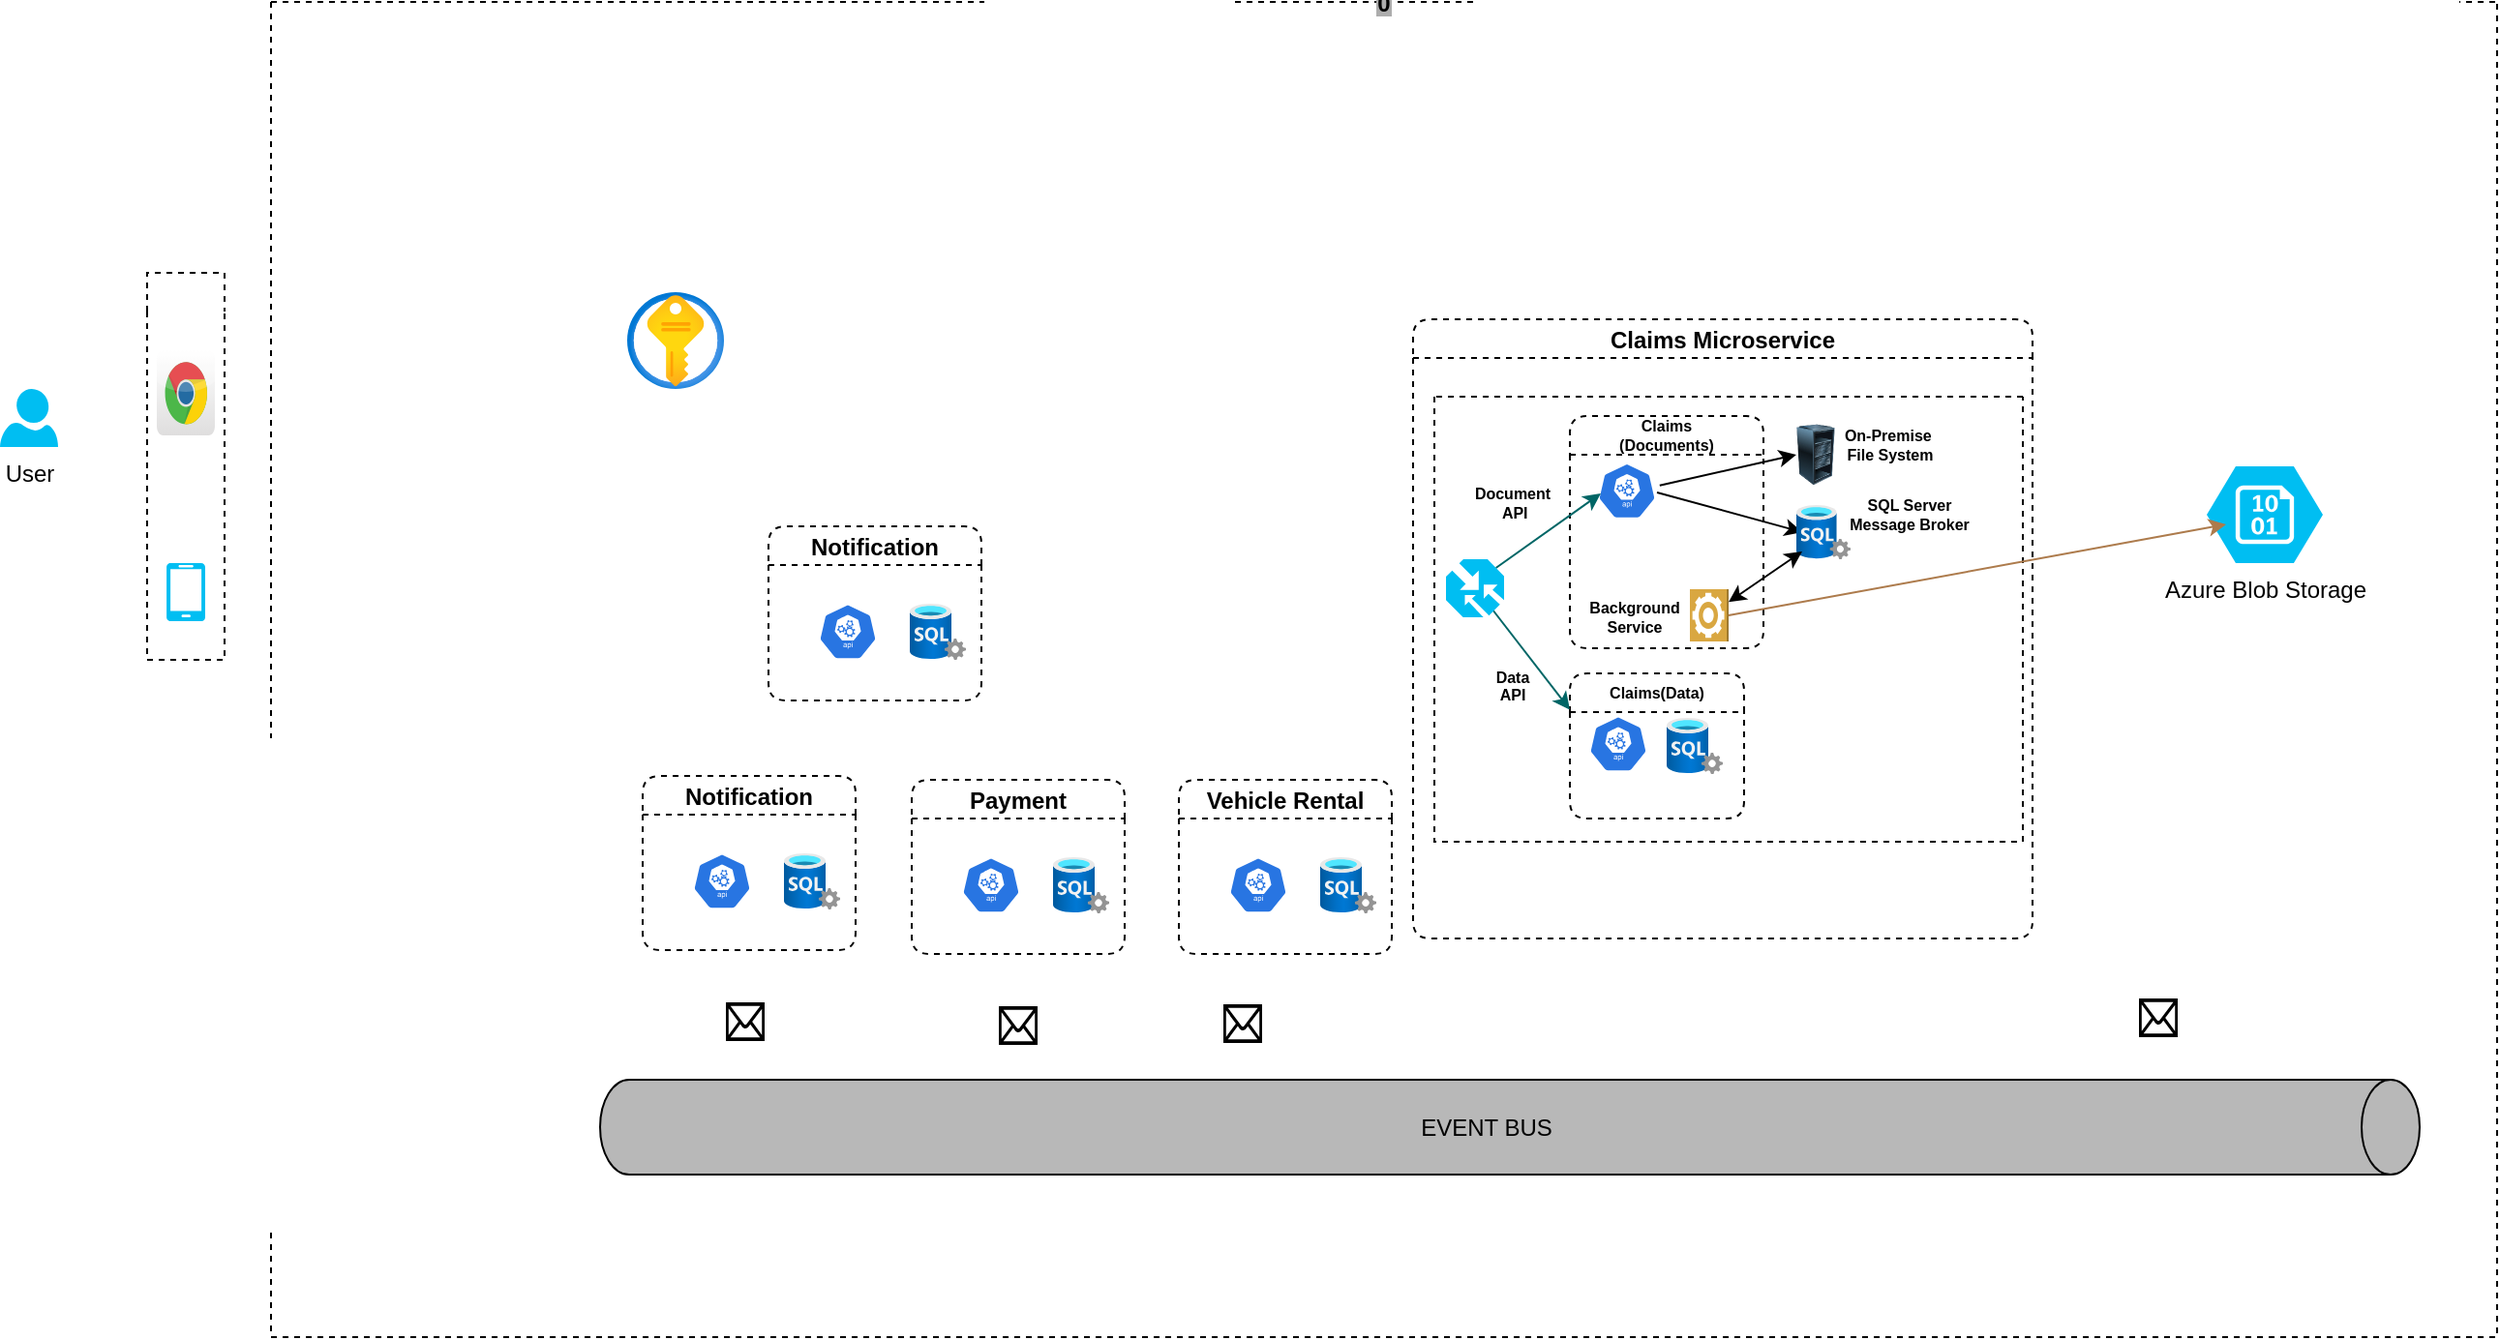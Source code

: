 <mxfile version="16.4.3" type="github">
  <diagram id="Nd7Q3TVraV60mRgbKxLl" name="Page-1">
    <mxGraphModel dx="1248" dy="677" grid="1" gridSize="10" guides="1" tooltips="1" connect="1" arrows="1" fold="1" page="1" pageScale="1" pageWidth="827" pageHeight="1169" math="0" shadow="0">
      <root>
        <mxCell id="0" />
        <mxCell id="1" parent="0" />
        <mxCell id="CmC81eJXV_4zMr-YZ4sl-3" value="" style="swimlane;startSize=20;swimlaneLine=0;fillColor=none;dashed=1;collapsible=0;" parent="1" vertex="1">
          <mxGeometry x="86" y="160" width="40" height="200" as="geometry">
            <mxRectangle x="50" y="160" width="50" height="40" as="alternateBounds" />
          </mxGeometry>
        </mxCell>
        <mxCell id="CmC81eJXV_4zMr-YZ4sl-6" value="" style="dashed=0;outlineConnect=0;html=1;align=center;labelPosition=center;verticalLabelPosition=bottom;verticalAlign=top;shape=mxgraph.webicons.chrome;gradientColor=#DFDEDE" parent="CmC81eJXV_4zMr-YZ4sl-3" vertex="1">
          <mxGeometry x="5" y="40" width="30" height="44" as="geometry" />
        </mxCell>
        <mxCell id="CmC81eJXV_4zMr-YZ4sl-7" value="" style="verticalLabelPosition=bottom;html=1;verticalAlign=top;align=center;strokeColor=none;fillColor=#00BEF2;shape=mxgraph.azure.mobile;pointerEvents=1;" parent="CmC81eJXV_4zMr-YZ4sl-3" vertex="1">
          <mxGeometry x="10" y="150" width="20" height="30" as="geometry" />
        </mxCell>
        <mxCell id="CmC81eJXV_4zMr-YZ4sl-4" value="User" style="verticalLabelPosition=bottom;html=1;verticalAlign=top;align=center;strokeColor=none;fillColor=#00BEF2;shape=mxgraph.azure.user;" parent="1" vertex="1">
          <mxGeometry x="10" y="220" width="30" height="30" as="geometry" />
        </mxCell>
        <mxCell id="1T_O8FafnoM-xf-Qj9W--26" value="0" style="swimlane;startSize=0;labelBackgroundColor=#ADADAD;fillColor=#969696;dashed=1;collapsible=0;" parent="1" vertex="1">
          <mxGeometry x="150" y="20" width="1150" height="690" as="geometry" />
        </mxCell>
        <mxCell id="UE3_2l7wGbZXTyPERCW3-47" value="" style="aspect=fixed;html=1;points=[];align=center;image;fontSize=12;image=img/lib/azure2/security/Key_Vaults.svg;" vertex="1" parent="1T_O8FafnoM-xf-Qj9W--26">
          <mxGeometry x="184" y="150" width="50" height="50" as="geometry" />
        </mxCell>
        <mxCell id="UE3_2l7wGbZXTyPERCW3-67" value="" style="sketch=0;pointerEvents=1;shadow=0;dashed=0;html=1;strokeColor=none;fillColor=#DF8C42;labelPosition=center;verticalLabelPosition=bottom;verticalAlign=top;align=center;outlineConnect=0;shape=mxgraph.veeam2.azure_blob;" vertex="1" parent="1T_O8FafnoM-xf-Qj9W--26">
          <mxGeometry x="550" y="320" width="34" as="geometry" />
        </mxCell>
        <mxCell id="1T_O8FafnoM-xf-Qj9W--22" value="EVENT BUS" style="shape=cylinder3;whiteSpace=wrap;boundedLbl=1;backgroundOutline=1;size=15;fillColor=#B8B8B8;align=center;direction=south;labelPosition=center;verticalLabelPosition=middle;verticalAlign=middle;labelBackgroundColor=none;labelBorderColor=none;html=1;" parent="1T_O8FafnoM-xf-Qj9W--26" vertex="1">
          <mxGeometry x="170" y="557" width="940" height="49" as="geometry" />
        </mxCell>
        <mxCell id="UE3_2l7wGbZXTyPERCW3-95" value="Notification" style="swimlane;startSize=20;glass=0;swimlaneLine=1;dashed=1;strokeWidth=1;swimlaneFillColor=none;rounded=1;shadow=0;sketch=0;swimlaneHead=1;horizontal=1;noLabel=0;collapsible=0;" vertex="1" parent="1T_O8FafnoM-xf-Qj9W--26">
          <mxGeometry x="192" y="400" width="110" height="90" as="geometry">
            <mxRectangle x="140" y="55" width="50" height="40" as="alternateBounds" />
          </mxGeometry>
        </mxCell>
        <mxCell id="UE3_2l7wGbZXTyPERCW3-96" value="" style="sketch=0;html=1;dashed=0;whitespace=wrap;fillColor=#2875E2;strokeColor=#ffffff;points=[[0.005,0.63,0],[0.1,0.2,0],[0.9,0.2,0],[0.5,0,0],[0.995,0.63,0],[0.72,0.99,0],[0.5,1,0],[0.28,0.99,0]];shape=mxgraph.kubernetes.icon;prIcon=api" vertex="1" parent="UE3_2l7wGbZXTyPERCW3-95">
          <mxGeometry x="16" y="40" width="50" height="29" as="geometry" />
        </mxCell>
        <mxCell id="UE3_2l7wGbZXTyPERCW3-97" value="" style="aspect=fixed;html=1;points=[];align=center;image;fontSize=12;image=img/lib/azure2/databases/SQL_Server.svg;" vertex="1" parent="UE3_2l7wGbZXTyPERCW3-95">
          <mxGeometry x="73" y="40" width="29" height="29" as="geometry" />
        </mxCell>
        <mxCell id="UE3_2l7wGbZXTyPERCW3-126" value="Azure Blob Storage&lt;br&gt;" style="verticalLabelPosition=bottom;html=1;verticalAlign=top;align=center;strokeColor=none;fillColor=#00BEF2;shape=mxgraph.azure.storage_blob;fontFamily=Helvetica;" vertex="1" parent="1T_O8FafnoM-xf-Qj9W--26">
          <mxGeometry x="1000" y="240" width="60" height="50" as="geometry" />
        </mxCell>
        <mxCell id="UE3_2l7wGbZXTyPERCW3-193" value="Claims Microservice" style="swimlane;startSize=20;glass=0;swimlaneLine=1;dashed=1;strokeWidth=1;swimlaneFillColor=none;rounded=1;shadow=0;sketch=0;swimlaneHead=1;horizontal=1;noLabel=0;collapsible=0;" vertex="1" parent="1T_O8FafnoM-xf-Qj9W--26">
          <mxGeometry x="590" y="164" width="320" height="320" as="geometry">
            <mxRectangle x="140" y="55" width="50" height="40" as="alternateBounds" />
          </mxGeometry>
        </mxCell>
        <mxCell id="UE3_2l7wGbZXTyPERCW3-144" value="" style="swimlane;startSize=0;fontFamily=Helvetica;fontSize=8;html=1;backgroundOutline=0;dashed=1;noLabel=1;rounded=1;swimlaneLine=1;shadow=0;collapsible=0;" vertex="1" parent="UE3_2l7wGbZXTyPERCW3-193">
          <mxGeometry x="11" y="40" width="304" height="230" as="geometry">
            <mxRectangle x="592" y="130" width="50" height="40" as="alternateBounds" />
          </mxGeometry>
        </mxCell>
        <mxCell id="UE3_2l7wGbZXTyPERCW3-120" value="Claims &#xa;(Documents)" style="swimlane;startSize=20;glass=0;swimlaneLine=1;dashed=1;strokeWidth=1;swimlaneFillColor=none;rounded=1;shadow=0;sketch=0;swimlaneHead=1;horizontal=1;noLabel=0;collapsible=0;fontStyle=1;fontSize=8;" vertex="1" parent="UE3_2l7wGbZXTyPERCW3-144">
          <mxGeometry x="70" y="10" width="100" height="120" as="geometry">
            <mxRectangle x="140" y="55" width="50" height="40" as="alternateBounds" />
          </mxGeometry>
        </mxCell>
        <mxCell id="UE3_2l7wGbZXTyPERCW3-121" value="" style="sketch=0;html=1;dashed=0;whitespace=wrap;fillColor=#2875E2;strokeColor=#ffffff;points=[[0.005,0.63,0],[0.1,0.2,0],[0.9,0.2,0],[0.5,0,0],[0.995,0.63,0],[0.72,0.99,0],[0.5,1,0],[0.28,0.99,0]];shape=mxgraph.kubernetes.icon;prIcon=api" vertex="1" parent="UE3_2l7wGbZXTyPERCW3-120">
          <mxGeometry x="12" y="24.25" width="35" height="29" as="geometry" />
        </mxCell>
        <mxCell id="UE3_2l7wGbZXTyPERCW3-130" value="Background&lt;br&gt;Service" style="text;html=1;align=center;verticalAlign=middle;resizable=0;points=[];autosize=1;strokeColor=none;fillColor=none;fontFamily=Helvetica;fontSize=8;fontStyle=1" vertex="1" parent="UE3_2l7wGbZXTyPERCW3-120">
          <mxGeometry x="3" y="88.5" width="60" height="30" as="geometry" />
        </mxCell>
        <mxCell id="UE3_2l7wGbZXTyPERCW3-142" value="" style="outlineConnect=0;dashed=0;verticalLabelPosition=bottom;verticalAlign=top;align=center;html=1;shape=mxgraph.aws3.worker;fillColor=#D9A741;gradientColor=none;fontFamily=Helvetica;direction=north;" vertex="1" parent="UE3_2l7wGbZXTyPERCW3-120">
          <mxGeometry x="62" y="89.5" width="20" height="27" as="geometry" />
        </mxCell>
        <mxCell id="UE3_2l7wGbZXTyPERCW3-165" value="" style="endArrow=classic;html=1;rounded=0;fontFamily=Helvetica;fontSize=8;entryX=0.107;entryY=0.5;entryDx=0;entryDy=0;entryPerimeter=0;" edge="1" parent="UE3_2l7wGbZXTyPERCW3-120" target="UE3_2l7wGbZXTyPERCW3-169">
          <mxGeometry width="50" height="50" relative="1" as="geometry">
            <mxPoint x="45" y="39.5" as="sourcePoint" />
            <mxPoint x="110" y="60" as="targetPoint" />
          </mxGeometry>
        </mxCell>
        <mxCell id="UE3_2l7wGbZXTyPERCW3-176" value="" style="endArrow=classic;html=1;rounded=0;fontFamily=Helvetica;fontSize=8;exitX=0.86;exitY=0.15;exitDx=0;exitDy=0;exitPerimeter=0;fillColor=#dae8fc;strokeColor=#006666;" edge="1" parent="UE3_2l7wGbZXTyPERCW3-120" source="UE3_2l7wGbZXTyPERCW3-188">
          <mxGeometry width="50" height="50" relative="1" as="geometry">
            <mxPoint x="-30" y="80" as="sourcePoint" />
            <mxPoint x="16" y="40" as="targetPoint" />
          </mxGeometry>
        </mxCell>
        <mxCell id="UE3_2l7wGbZXTyPERCW3-90" value="Claims(Data)" style="swimlane;startSize=20;glass=0;swimlaneLine=1;dashed=1;strokeWidth=1;swimlaneFillColor=none;rounded=1;shadow=0;sketch=0;swimlaneHead=1;horizontal=1;noLabel=0;collapsible=0;fontStyle=1;fontSize=8;" vertex="1" parent="UE3_2l7wGbZXTyPERCW3-144">
          <mxGeometry x="70" y="143" width="90" height="75" as="geometry">
            <mxRectangle x="140" y="55" width="50" height="40" as="alternateBounds" />
          </mxGeometry>
        </mxCell>
        <mxCell id="UE3_2l7wGbZXTyPERCW3-91" value="" style="sketch=0;html=1;dashed=0;whitespace=wrap;fillColor=#2875E2;strokeColor=#ffffff;points=[[0.005,0.63,0],[0.1,0.2,0],[0.9,0.2,0],[0.5,0,0],[0.995,0.63,0],[0.72,0.99,0],[0.5,1,0],[0.28,0.99,0]];shape=mxgraph.kubernetes.icon;prIcon=api" vertex="1" parent="UE3_2l7wGbZXTyPERCW3-90">
          <mxGeometry y="22" width="50" height="29" as="geometry" />
        </mxCell>
        <mxCell id="UE3_2l7wGbZXTyPERCW3-122" value="" style="aspect=fixed;html=1;points=[];align=center;image;fontSize=12;image=img/lib/azure2/databases/SQL_Server.svg;" vertex="1" parent="UE3_2l7wGbZXTyPERCW3-90">
          <mxGeometry x="50" y="23" width="29" height="29" as="geometry" />
        </mxCell>
        <mxCell id="UE3_2l7wGbZXTyPERCW3-152" value="" style="image;html=1;image=img/lib/clip_art/computers/Server_Rack_Partial_128x128.png;dashed=1;fontFamily=Helvetica;fontSize=8;" vertex="1" parent="UE3_2l7wGbZXTyPERCW3-144">
          <mxGeometry x="187" y="10" width="20" height="40" as="geometry" />
        </mxCell>
        <mxCell id="UE3_2l7wGbZXTyPERCW3-164" value="" style="endArrow=classic;html=1;rounded=0;fontFamily=Helvetica;fontSize=8;exitX=0.983;exitY=0.4;exitDx=0;exitDy=0;exitPerimeter=0;entryX=0;entryY=0.5;entryDx=0;entryDy=0;" edge="1" parent="UE3_2l7wGbZXTyPERCW3-144" source="UE3_2l7wGbZXTyPERCW3-121" target="UE3_2l7wGbZXTyPERCW3-152">
          <mxGeometry width="50" height="50" relative="1" as="geometry">
            <mxPoint x="130" y="79.5" as="sourcePoint" />
            <mxPoint x="180" y="29.5" as="targetPoint" />
          </mxGeometry>
        </mxCell>
        <mxCell id="UE3_2l7wGbZXTyPERCW3-141" value="On-Premise&amp;nbsp;&lt;br&gt;File System" style="text;html=1;align=center;verticalAlign=middle;resizable=0;points=[];autosize=1;strokeColor=none;fillColor=none;fontFamily=Helvetica;fontSize=8;fontStyle=1" vertex="1" parent="UE3_2l7wGbZXTyPERCW3-144">
          <mxGeometry x="205" y="10" width="60" height="30" as="geometry" />
        </mxCell>
        <mxCell id="UE3_2l7wGbZXTyPERCW3-169" value="" style="aspect=fixed;html=1;points=[];align=center;image;fontSize=12;image=img/lib/azure2/databases/SQL_Server.svg;dashed=1;fontFamily=Helvetica;" vertex="1" parent="UE3_2l7wGbZXTyPERCW3-144">
          <mxGeometry x="187" y="56" width="28" height="28" as="geometry" />
        </mxCell>
        <mxCell id="UE3_2l7wGbZXTyPERCW3-171" value="SQL Server &lt;br&gt;Message Broker" style="text;html=1;align=center;verticalAlign=middle;resizable=0;points=[];autosize=1;strokeColor=none;fillColor=none;fontFamily=Helvetica;fontSize=8;fontStyle=1" vertex="1" parent="UE3_2l7wGbZXTyPERCW3-144">
          <mxGeometry x="205" y="46" width="80" height="30" as="geometry" />
        </mxCell>
        <mxCell id="UE3_2l7wGbZXTyPERCW3-172" value="" style="endArrow=classic;startArrow=classic;html=1;rounded=0;fontFamily=Helvetica;fontSize=8;" edge="1" parent="UE3_2l7wGbZXTyPERCW3-144" source="UE3_2l7wGbZXTyPERCW3-142">
          <mxGeometry width="50" height="50" relative="1" as="geometry">
            <mxPoint x="140" y="130" as="sourcePoint" />
            <mxPoint x="190" y="80" as="targetPoint" />
          </mxGeometry>
        </mxCell>
        <mxCell id="UE3_2l7wGbZXTyPERCW3-183" value="" style="endArrow=classic;html=1;rounded=0;fontFamily=Helvetica;fontSize=8;entryX=0;entryY=0.25;entryDx=0;entryDy=0;strokeColor=#006666;" edge="1" parent="UE3_2l7wGbZXTyPERCW3-144" target="UE3_2l7wGbZXTyPERCW3-90">
          <mxGeometry width="50" height="50" relative="1" as="geometry">
            <mxPoint x="30" y="110" as="sourcePoint" />
            <mxPoint x="130" y="90" as="targetPoint" />
            <Array as="points" />
          </mxGeometry>
        </mxCell>
        <mxCell id="UE3_2l7wGbZXTyPERCW3-184" value="Document&lt;br&gt;&amp;nbsp;API" style="text;html=1;align=center;verticalAlign=middle;resizable=0;points=[];autosize=1;strokeColor=none;fillColor=none;fontFamily=Helvetica;fontSize=8;fontStyle=1" vertex="1" parent="UE3_2l7wGbZXTyPERCW3-144">
          <mxGeometry x="15" y="40" width="50" height="30" as="geometry" />
        </mxCell>
        <mxCell id="UE3_2l7wGbZXTyPERCW3-185" value="&lt;br&gt;Data&lt;br&gt;API&lt;br&gt;" style="text;html=1;align=center;verticalAlign=middle;resizable=0;points=[];autosize=1;strokeColor=none;fillColor=none;fontFamily=Helvetica;fontSize=8;fontStyle=1" vertex="1" parent="UE3_2l7wGbZXTyPERCW3-144">
          <mxGeometry x="25" y="125" width="30" height="40" as="geometry" />
        </mxCell>
        <mxCell id="UE3_2l7wGbZXTyPERCW3-188" value="" style="verticalLabelPosition=bottom;html=1;verticalAlign=top;align=center;strokeColor=none;fillColor=#00BEF2;shape=mxgraph.azure.traffic_manager;pointerEvents=1;dashed=1;fontFamily=Helvetica;fontSize=8;" vertex="1" parent="UE3_2l7wGbZXTyPERCW3-144">
          <mxGeometry x="6" y="84" width="30" height="30" as="geometry" />
        </mxCell>
        <mxCell id="UE3_2l7wGbZXTyPERCW3-215" value="" style="endArrow=classic;html=1;rounded=0;fontFamily=Helvetica;fontSize=8;strokeColor=#AD7B4C;exitX=0.5;exitY=1;exitDx=0;exitDy=0;exitPerimeter=0;" edge="1" parent="1T_O8FafnoM-xf-Qj9W--26" source="UE3_2l7wGbZXTyPERCW3-142">
          <mxGeometry width="50" height="50" relative="1" as="geometry">
            <mxPoint x="960" y="320" as="sourcePoint" />
            <mxPoint x="1010" y="270" as="targetPoint" />
          </mxGeometry>
        </mxCell>
        <mxCell id="UE3_2l7wGbZXTyPERCW3-49" value="" style="sketch=0;pointerEvents=1;shadow=0;dashed=0;html=1;strokeColor=none;fillColor=#DF8C42;labelPosition=center;verticalLabelPosition=bottom;verticalAlign=top;align=center;outlineConnect=0;shape=mxgraph.veeam2.azure_blob;" vertex="1" parent="1">
          <mxGeometry x="730" y="360" width="34" as="geometry" />
        </mxCell>
        <mxCell id="UE3_2l7wGbZXTyPERCW3-217" value="Payment" style="swimlane;startSize=20;glass=0;swimlaneLine=1;dashed=1;strokeWidth=1;swimlaneFillColor=none;rounded=1;shadow=0;sketch=0;swimlaneHead=1;horizontal=1;noLabel=0;collapsible=0;" vertex="1" parent="1">
          <mxGeometry x="481" y="422" width="110" height="90" as="geometry">
            <mxRectangle x="140" y="55" width="50" height="40" as="alternateBounds" />
          </mxGeometry>
        </mxCell>
        <mxCell id="UE3_2l7wGbZXTyPERCW3-218" value="" style="sketch=0;html=1;dashed=0;whitespace=wrap;fillColor=#2875E2;strokeColor=#ffffff;points=[[0.005,0.63,0],[0.1,0.2,0],[0.9,0.2,0],[0.5,0,0],[0.995,0.63,0],[0.72,0.99,0],[0.5,1,0],[0.28,0.99,0]];shape=mxgraph.kubernetes.icon;prIcon=api" vertex="1" parent="UE3_2l7wGbZXTyPERCW3-217">
          <mxGeometry x="16" y="40" width="50" height="29" as="geometry" />
        </mxCell>
        <mxCell id="UE3_2l7wGbZXTyPERCW3-219" value="" style="aspect=fixed;html=1;points=[];align=center;image;fontSize=12;image=img/lib/azure2/databases/SQL_Server.svg;" vertex="1" parent="UE3_2l7wGbZXTyPERCW3-217">
          <mxGeometry x="73" y="40" width="29" height="29" as="geometry" />
        </mxCell>
        <mxCell id="UE3_2l7wGbZXTyPERCW3-221" value="Vehicle Rental" style="swimlane;startSize=20;glass=0;swimlaneLine=1;dashed=1;strokeWidth=1;swimlaneFillColor=none;rounded=1;shadow=0;sketch=0;swimlaneHead=1;horizontal=1;noLabel=0;collapsible=0;" vertex="1" parent="1">
          <mxGeometry x="619" y="422" width="110" height="90" as="geometry">
            <mxRectangle x="140" y="55" width="50" height="40" as="alternateBounds" />
          </mxGeometry>
        </mxCell>
        <mxCell id="UE3_2l7wGbZXTyPERCW3-222" value="" style="sketch=0;html=1;dashed=0;whitespace=wrap;fillColor=#2875E2;strokeColor=#ffffff;points=[[0.005,0.63,0],[0.1,0.2,0],[0.9,0.2,0],[0.5,0,0],[0.995,0.63,0],[0.72,0.99,0],[0.5,1,0],[0.28,0.99,0]];shape=mxgraph.kubernetes.icon;prIcon=api" vertex="1" parent="UE3_2l7wGbZXTyPERCW3-221">
          <mxGeometry x="16" y="40" width="50" height="29" as="geometry" />
        </mxCell>
        <mxCell id="UE3_2l7wGbZXTyPERCW3-223" value="" style="aspect=fixed;html=1;points=[];align=center;image;fontSize=12;image=img/lib/azure2/databases/SQL_Server.svg;" vertex="1" parent="UE3_2l7wGbZXTyPERCW3-221">
          <mxGeometry x="73" y="40" width="29" height="29" as="geometry" />
        </mxCell>
        <mxCell id="UE3_2l7wGbZXTyPERCW3-227" value="" style="shape=mxgraph.signs.tech.mail;html=1;pointerEvents=1;fillColor=#000000;strokeColor=none;verticalLabelPosition=bottom;verticalAlign=top;align=center;" vertex="1" parent="1">
          <mxGeometry x="1115" y="535" width="20" height="20" as="geometry" />
        </mxCell>
        <mxCell id="UE3_2l7wGbZXTyPERCW3-228" value="" style="shape=mxgraph.signs.tech.mail;html=1;pointerEvents=1;fillColor=#000000;strokeColor=none;verticalLabelPosition=bottom;verticalAlign=top;align=center;" vertex="1" parent="1">
          <mxGeometry x="642" y="538" width="20" height="20" as="geometry" />
        </mxCell>
        <mxCell id="UE3_2l7wGbZXTyPERCW3-229" value="" style="shape=mxgraph.signs.tech.mail;html=1;pointerEvents=1;fillColor=#000000;strokeColor=none;verticalLabelPosition=bottom;verticalAlign=top;align=center;" vertex="1" parent="1">
          <mxGeometry x="526" y="539" width="20" height="20" as="geometry" />
        </mxCell>
        <mxCell id="UE3_2l7wGbZXTyPERCW3-230" value="" style="shape=mxgraph.signs.tech.mail;html=1;pointerEvents=1;fillColor=#000000;strokeColor=none;verticalLabelPosition=bottom;verticalAlign=top;align=center;" vertex="1" parent="1">
          <mxGeometry x="385" y="537" width="20" height="20" as="geometry" />
        </mxCell>
        <mxCell id="UE3_2l7wGbZXTyPERCW3-261" value="Notification" style="swimlane;startSize=20;glass=0;swimlaneLine=1;dashed=1;strokeWidth=1;swimlaneFillColor=none;rounded=1;shadow=0;sketch=0;swimlaneHead=1;horizontal=1;noLabel=0;collapsible=0;" vertex="1" parent="1">
          <mxGeometry x="407" y="291" width="110" height="90" as="geometry">
            <mxRectangle x="140" y="55" width="50" height="40" as="alternateBounds" />
          </mxGeometry>
        </mxCell>
        <mxCell id="UE3_2l7wGbZXTyPERCW3-262" value="" style="sketch=0;html=1;dashed=0;whitespace=wrap;fillColor=#2875E2;strokeColor=#ffffff;points=[[0.005,0.63,0],[0.1,0.2,0],[0.9,0.2,0],[0.5,0,0],[0.995,0.63,0],[0.72,0.99,0],[0.5,1,0],[0.28,0.99,0]];shape=mxgraph.kubernetes.icon;prIcon=api" vertex="1" parent="UE3_2l7wGbZXTyPERCW3-261">
          <mxGeometry x="16" y="40" width="50" height="29" as="geometry" />
        </mxCell>
        <mxCell id="UE3_2l7wGbZXTyPERCW3-263" value="" style="aspect=fixed;html=1;points=[];align=center;image;fontSize=12;image=img/lib/azure2/databases/SQL_Server.svg;" vertex="1" parent="UE3_2l7wGbZXTyPERCW3-261">
          <mxGeometry x="73" y="40" width="29" height="29" as="geometry" />
        </mxCell>
      </root>
    </mxGraphModel>
  </diagram>
</mxfile>
